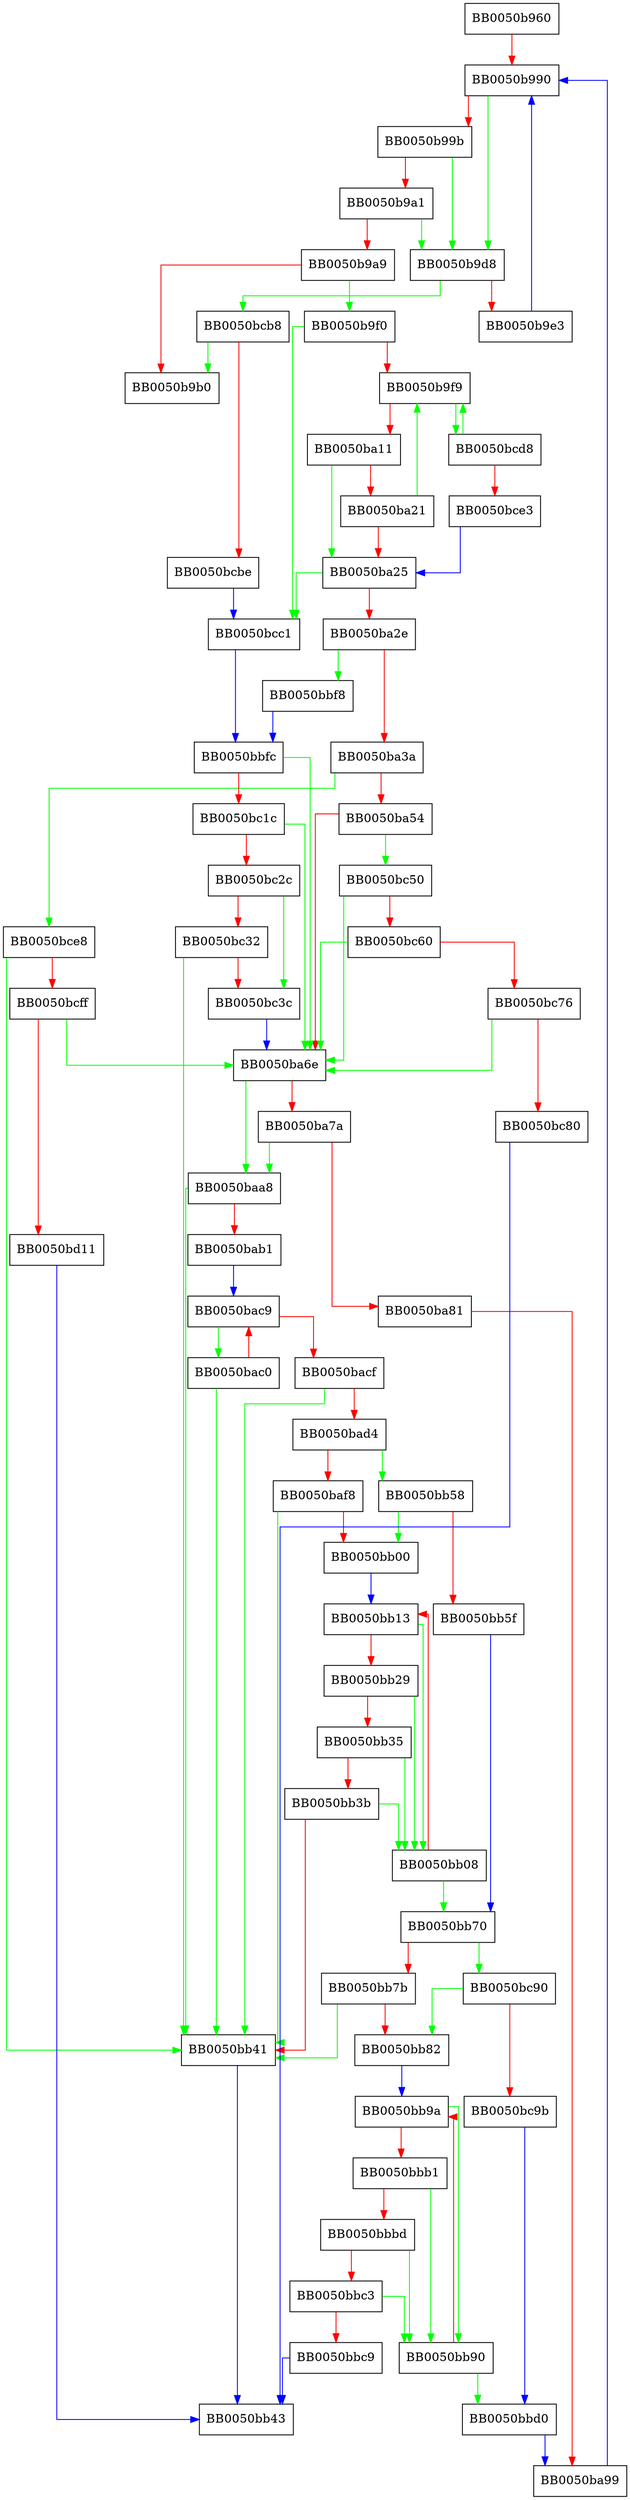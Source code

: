 digraph ossl_qlog_set_filter {
  node [shape="box"];
  graph [splines=ortho];
  BB0050b960 -> BB0050b990 [color="red"];
  BB0050b990 -> BB0050b9d8 [color="green"];
  BB0050b990 -> BB0050b99b [color="red"];
  BB0050b99b -> BB0050b9d8 [color="green"];
  BB0050b99b -> BB0050b9a1 [color="red"];
  BB0050b9a1 -> BB0050b9d8 [color="green"];
  BB0050b9a1 -> BB0050b9a9 [color="red"];
  BB0050b9a9 -> BB0050b9f0 [color="green"];
  BB0050b9a9 -> BB0050b9b0 [color="red"];
  BB0050b9d8 -> BB0050bcb8 [color="green"];
  BB0050b9d8 -> BB0050b9e3 [color="red"];
  BB0050b9e3 -> BB0050b990 [color="blue"];
  BB0050b9f0 -> BB0050bcc1 [color="green"];
  BB0050b9f0 -> BB0050b9f9 [color="red"];
  BB0050b9f9 -> BB0050bcd8 [color="green"];
  BB0050b9f9 -> BB0050ba11 [color="red"];
  BB0050ba11 -> BB0050ba25 [color="green"];
  BB0050ba11 -> BB0050ba21 [color="red"];
  BB0050ba21 -> BB0050b9f9 [color="green"];
  BB0050ba21 -> BB0050ba25 [color="red"];
  BB0050ba25 -> BB0050bcc1 [color="green"];
  BB0050ba25 -> BB0050ba2e [color="red"];
  BB0050ba2e -> BB0050bbf8 [color="green"];
  BB0050ba2e -> BB0050ba3a [color="red"];
  BB0050ba3a -> BB0050bce8 [color="green"];
  BB0050ba3a -> BB0050ba54 [color="red"];
  BB0050ba54 -> BB0050bc50 [color="green"];
  BB0050ba54 -> BB0050ba6e [color="red"];
  BB0050ba6e -> BB0050baa8 [color="green"];
  BB0050ba6e -> BB0050ba7a [color="red"];
  BB0050ba7a -> BB0050baa8 [color="green"];
  BB0050ba7a -> BB0050ba81 [color="red"];
  BB0050ba81 -> BB0050ba99 [color="red"];
  BB0050ba99 -> BB0050b990 [color="blue"];
  BB0050baa8 -> BB0050bb41 [color="green"];
  BB0050baa8 -> BB0050bab1 [color="red"];
  BB0050bab1 -> BB0050bac9 [color="blue"];
  BB0050bac0 -> BB0050bb41 [color="green"];
  BB0050bac0 -> BB0050bac9 [color="red"];
  BB0050bac9 -> BB0050bac0 [color="green"];
  BB0050bac9 -> BB0050bacf [color="red"];
  BB0050bacf -> BB0050bb41 [color="green"];
  BB0050bacf -> BB0050bad4 [color="red"];
  BB0050bad4 -> BB0050bb58 [color="green"];
  BB0050bad4 -> BB0050baf8 [color="red"];
  BB0050baf8 -> BB0050bb41 [color="green"];
  BB0050baf8 -> BB0050bb00 [color="red"];
  BB0050bb00 -> BB0050bb13 [color="blue"];
  BB0050bb08 -> BB0050bb70 [color="green"];
  BB0050bb08 -> BB0050bb13 [color="red"];
  BB0050bb13 -> BB0050bb08 [color="green"];
  BB0050bb13 -> BB0050bb29 [color="red"];
  BB0050bb29 -> BB0050bb08 [color="green"];
  BB0050bb29 -> BB0050bb35 [color="red"];
  BB0050bb35 -> BB0050bb08 [color="green"];
  BB0050bb35 -> BB0050bb3b [color="red"];
  BB0050bb3b -> BB0050bb08 [color="green"];
  BB0050bb3b -> BB0050bb41 [color="red"];
  BB0050bb41 -> BB0050bb43 [color="blue"];
  BB0050bb58 -> BB0050bb00 [color="green"];
  BB0050bb58 -> BB0050bb5f [color="red"];
  BB0050bb5f -> BB0050bb70 [color="blue"];
  BB0050bb70 -> BB0050bc90 [color="green"];
  BB0050bb70 -> BB0050bb7b [color="red"];
  BB0050bb7b -> BB0050bb41 [color="green"];
  BB0050bb7b -> BB0050bb82 [color="red"];
  BB0050bb82 -> BB0050bb9a [color="blue"];
  BB0050bb90 -> BB0050bbd0 [color="green"];
  BB0050bb90 -> BB0050bb9a [color="red"];
  BB0050bb9a -> BB0050bb90 [color="green"];
  BB0050bb9a -> BB0050bbb1 [color="red"];
  BB0050bbb1 -> BB0050bb90 [color="green"];
  BB0050bbb1 -> BB0050bbbd [color="red"];
  BB0050bbbd -> BB0050bb90 [color="green"];
  BB0050bbbd -> BB0050bbc3 [color="red"];
  BB0050bbc3 -> BB0050bb90 [color="green"];
  BB0050bbc3 -> BB0050bbc9 [color="red"];
  BB0050bbc9 -> BB0050bb43 [color="blue"];
  BB0050bbd0 -> BB0050ba99 [color="blue"];
  BB0050bbf8 -> BB0050bbfc [color="blue"];
  BB0050bbfc -> BB0050ba6e [color="green"];
  BB0050bbfc -> BB0050bc1c [color="red"];
  BB0050bc1c -> BB0050ba6e [color="green"];
  BB0050bc1c -> BB0050bc2c [color="red"];
  BB0050bc2c -> BB0050bc3c [color="green"];
  BB0050bc2c -> BB0050bc32 [color="red"];
  BB0050bc32 -> BB0050bb41 [color="green"];
  BB0050bc32 -> BB0050bc3c [color="red"];
  BB0050bc3c -> BB0050ba6e [color="blue"];
  BB0050bc50 -> BB0050ba6e [color="green"];
  BB0050bc50 -> BB0050bc60 [color="red"];
  BB0050bc60 -> BB0050ba6e [color="green"];
  BB0050bc60 -> BB0050bc76 [color="red"];
  BB0050bc76 -> BB0050ba6e [color="green"];
  BB0050bc76 -> BB0050bc80 [color="red"];
  BB0050bc80 -> BB0050bb43 [color="blue"];
  BB0050bc90 -> BB0050bb82 [color="green"];
  BB0050bc90 -> BB0050bc9b [color="red"];
  BB0050bc9b -> BB0050bbd0 [color="blue"];
  BB0050bcb8 -> BB0050b9b0 [color="green"];
  BB0050bcb8 -> BB0050bcbe [color="red"];
  BB0050bcbe -> BB0050bcc1 [color="blue"];
  BB0050bcc1 -> BB0050bbfc [color="blue"];
  BB0050bcd8 -> BB0050b9f9 [color="green"];
  BB0050bcd8 -> BB0050bce3 [color="red"];
  BB0050bce3 -> BB0050ba25 [color="blue"];
  BB0050bce8 -> BB0050bb41 [color="green"];
  BB0050bce8 -> BB0050bcff [color="red"];
  BB0050bcff -> BB0050ba6e [color="green"];
  BB0050bcff -> BB0050bd11 [color="red"];
  BB0050bd11 -> BB0050bb43 [color="blue"];
}